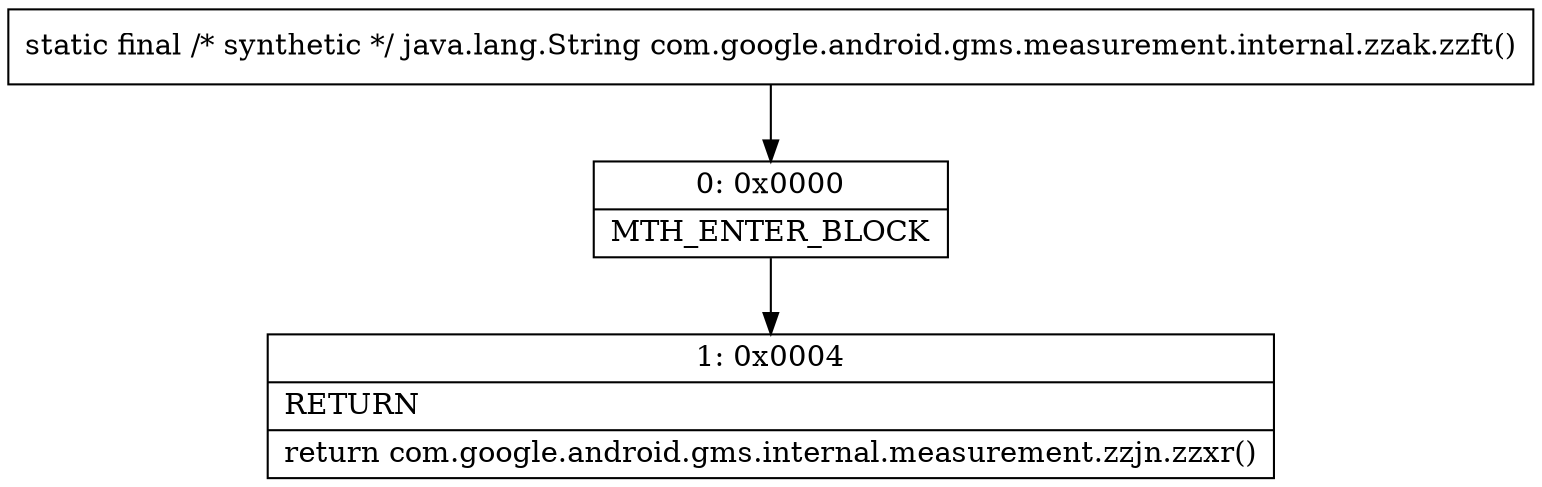 digraph "CFG forcom.google.android.gms.measurement.internal.zzak.zzft()Ljava\/lang\/String;" {
Node_0 [shape=record,label="{0\:\ 0x0000|MTH_ENTER_BLOCK\l}"];
Node_1 [shape=record,label="{1\:\ 0x0004|RETURN\l|return com.google.android.gms.internal.measurement.zzjn.zzxr()\l}"];
MethodNode[shape=record,label="{static final \/* synthetic *\/ java.lang.String com.google.android.gms.measurement.internal.zzak.zzft() }"];
MethodNode -> Node_0;
Node_0 -> Node_1;
}

